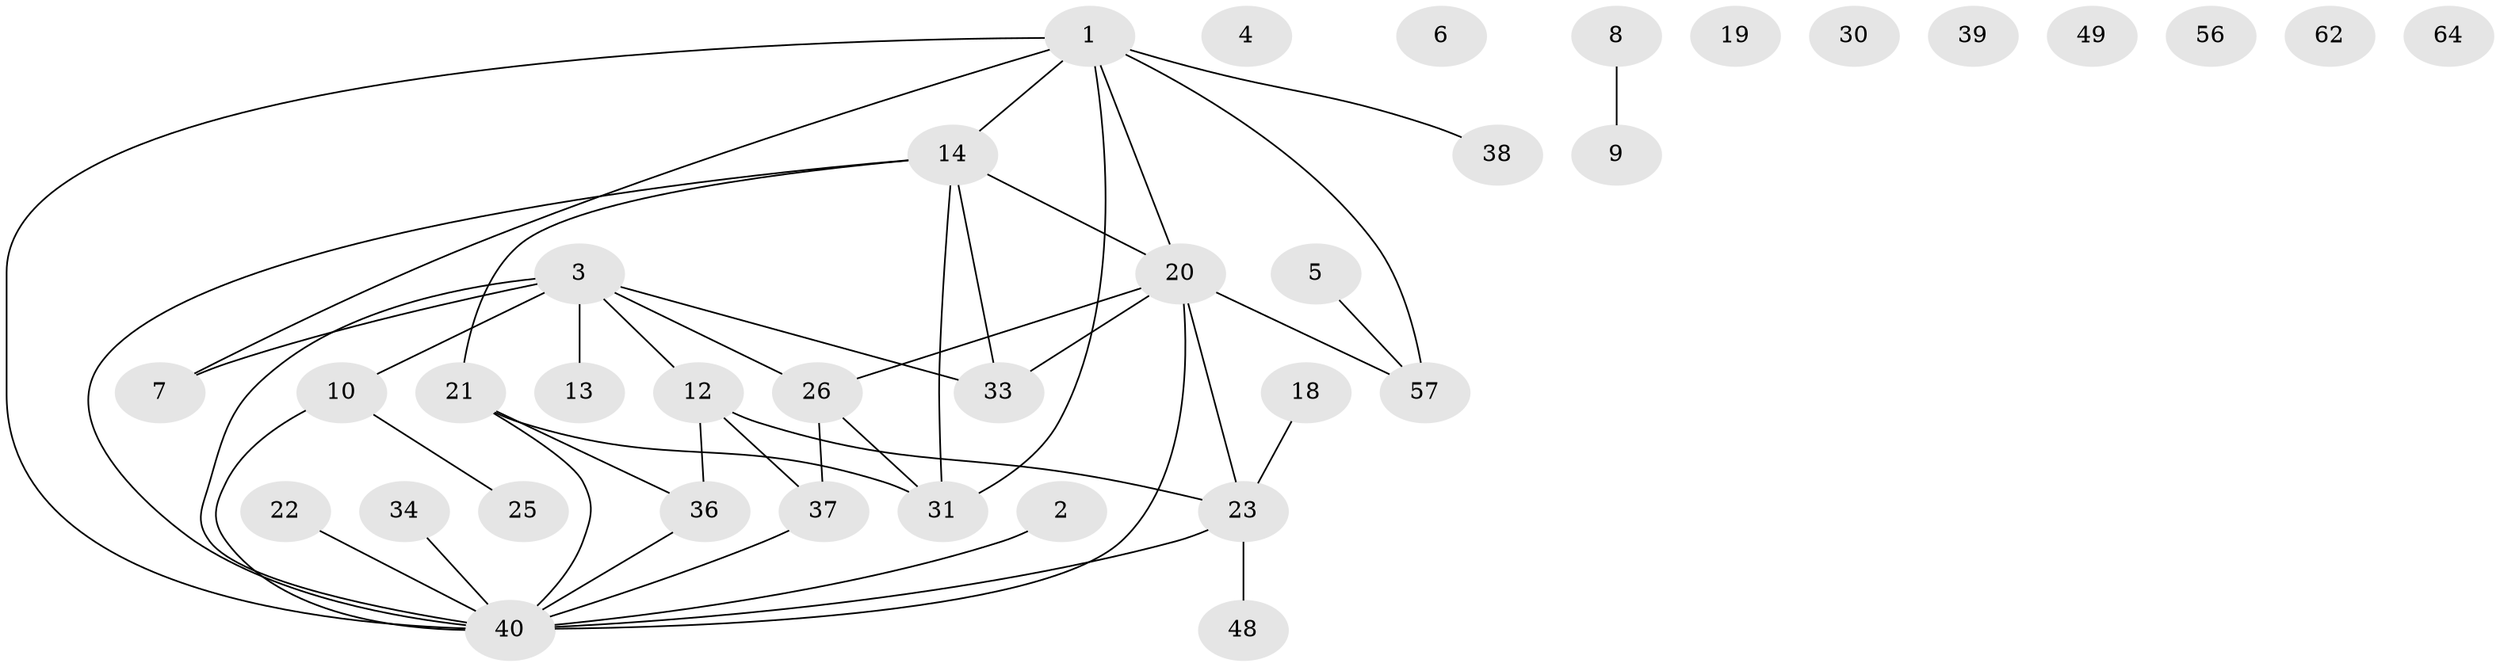 // original degree distribution, {5: 0.05555555555555555, 1: 0.2222222222222222, 2: 0.18055555555555555, 0: 0.125, 4: 0.1527777777777778, 6: 0.041666666666666664, 3: 0.2222222222222222}
// Generated by graph-tools (version 1.1) at 2025/13/03/09/25 04:13:09]
// undirected, 36 vertices, 44 edges
graph export_dot {
graph [start="1"]
  node [color=gray90,style=filled];
  1 [super="+51+27+16"];
  2;
  3 [super="+11"];
  4;
  5;
  6;
  7;
  8 [super="+17"];
  9 [super="+15"];
  10 [super="+66"];
  12;
  13;
  14 [super="+24+47"];
  18 [super="+29"];
  19;
  20 [super="+52+46"];
  21 [super="+43"];
  22 [super="+28"];
  23 [super="+65+41"];
  25;
  26 [super="+61"];
  30;
  31 [super="+32"];
  33;
  34;
  36 [super="+53"];
  37 [super="+45"];
  38;
  39;
  40 [super="+42+68"];
  48;
  49;
  56;
  57 [super="+58"];
  62;
  64;
  1 -- 31;
  1 -- 40;
  1 -- 38;
  1 -- 7;
  1 -- 20;
  1 -- 57;
  1 -- 14;
  2 -- 40;
  3 -- 33;
  3 -- 7;
  3 -- 10;
  3 -- 12;
  3 -- 13;
  3 -- 26;
  3 -- 40;
  5 -- 57;
  8 -- 9;
  10 -- 25;
  10 -- 40;
  12 -- 37;
  12 -- 23;
  12 -- 36;
  14 -- 20;
  14 -- 21;
  14 -- 40;
  14 -- 31;
  14 -- 33;
  18 -- 23;
  20 -- 26;
  20 -- 33;
  20 -- 40;
  20 -- 57;
  20 -- 23;
  21 -- 40;
  21 -- 31;
  21 -- 36;
  22 -- 40 [weight=2];
  23 -- 40 [weight=2];
  23 -- 48;
  26 -- 37;
  26 -- 31;
  34 -- 40;
  36 -- 40;
  37 -- 40;
}
